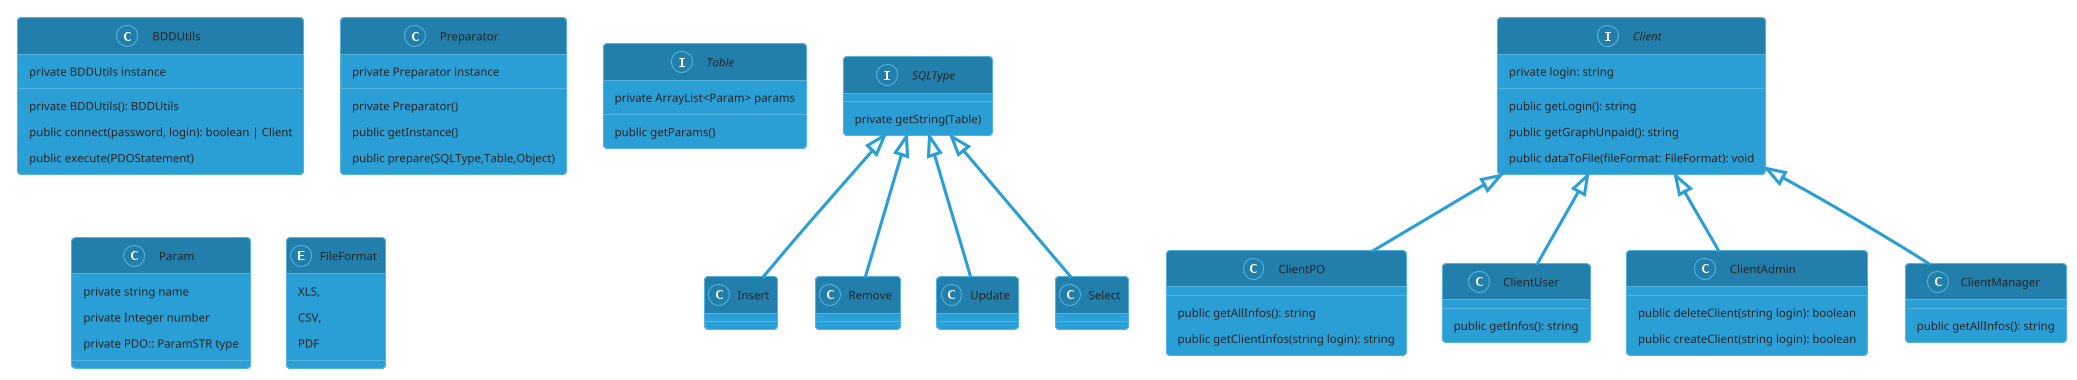 @startuml
!theme cyborg

class BDDUtils {
     private BDDUtils instance

     private BDDUtils(): BDDUtils
     public connect(password, login): boolean | Client
     public execute(PDOStatement)
}

class Preparator {
    private Preparator instance
    private Preparator()
    public getInstance()
    public prepare(SQLType,Table,Object)
}

interface Table {
    private ArrayList<Param> params
    public getParams()
}

class Param{
    private string name
    private Integer number
    private PDO:: ParamSTR type
}

interface SQLType {
    private getString(Table)
}
SQLType <|-- Insert
SQLType <|-- Remove
SQLType <|-- Update
SQLType <|-- Select

class Insert{
}
class Remove{
}
class Update{
}

enum FileFormat {
    XLS,
    CSV,
    PDF
}

interface Client {
    private login: string

    public getLogin(): string
    public getGraphUnpaid(): string
    public dataToFile(fileFormat: FileFormat): void
}

class ClientPO {
    public getAllInfos(): string
    public getClientInfos(string login): string
}

class ClientUser {
    public getInfos(): string
}

class ClientAdmin {
    public deleteClient(string login): boolean
    public createClient(string login): boolean
}

class ClientManager {
    public getAllInfos(): string
}

Client <|-- ClientPO
Client <|-- ClientUser
Client <|-- ClientAdmin
Client <|-- ClientManager

@enduml

abstract class AbstractList
abstract AbstractCollection
interface List
interface Collection

List <|-- AbstractList
Collection <|-- AbstractCollection

Collection <|- List
AbstractCollection <|- AbstractList
AbstractList <|-- ArrayList

class ArrayList {
Object[] elementData
size()
}

enum TimeUnit {
MINUTES
DAYS
HOURS
}

